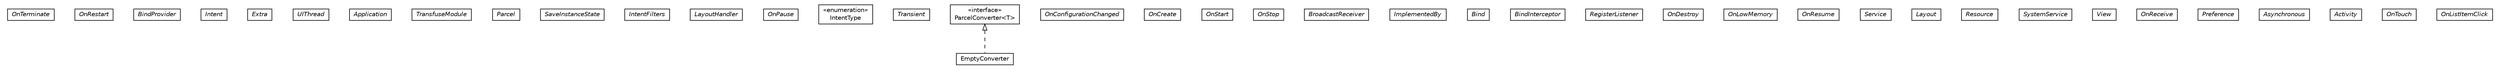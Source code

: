 #!/usr/local/bin/dot
#
# Class diagram 
# Generated by UMLGraph version 5.1 (http://www.umlgraph.org/)
#

digraph G {
	edge [fontname="Helvetica",fontsize=10,labelfontname="Helvetica",labelfontsize=10];
	node [fontname="Helvetica",fontsize=10,shape=plaintext];
	nodesep=0.25;
	ranksep=0.5;
	// org.androidtransfuse.annotations.OnTerminate
	c58 [label=<<table title="org.androidtransfuse.annotations.OnTerminate" border="0" cellborder="1" cellspacing="0" cellpadding="2" port="p" href="./OnTerminate.html">
		<tr><td><table border="0" cellspacing="0" cellpadding="1">
<tr><td align="center" balign="center"><font face="Helvetica-Oblique"> OnTerminate </font></td></tr>
		</table></td></tr>
		</table>>, fontname="Helvetica", fontcolor="black", fontsize=10.0];
	// org.androidtransfuse.annotations.OnRestart
	c59 [label=<<table title="org.androidtransfuse.annotations.OnRestart" border="0" cellborder="1" cellspacing="0" cellpadding="2" port="p" href="./OnRestart.html">
		<tr><td><table border="0" cellspacing="0" cellpadding="1">
<tr><td align="center" balign="center"><font face="Helvetica-Oblique"> OnRestart </font></td></tr>
		</table></td></tr>
		</table>>, fontname="Helvetica", fontcolor="black", fontsize=10.0];
	// org.androidtransfuse.annotations.BindProvider
	c60 [label=<<table title="org.androidtransfuse.annotations.BindProvider" border="0" cellborder="1" cellspacing="0" cellpadding="2" port="p" href="./BindProvider.html">
		<tr><td><table border="0" cellspacing="0" cellpadding="1">
<tr><td align="center" balign="center"><font face="Helvetica-Oblique"> BindProvider </font></td></tr>
		</table></td></tr>
		</table>>, fontname="Helvetica", fontcolor="black", fontsize=10.0];
	// org.androidtransfuse.annotations.Intent
	c61 [label=<<table title="org.androidtransfuse.annotations.Intent" border="0" cellborder="1" cellspacing="0" cellpadding="2" port="p" href="./Intent.html">
		<tr><td><table border="0" cellspacing="0" cellpadding="1">
<tr><td align="center" balign="center"><font face="Helvetica-Oblique"> Intent </font></td></tr>
		</table></td></tr>
		</table>>, fontname="Helvetica", fontcolor="black", fontsize=10.0];
	// org.androidtransfuse.annotations.Extra
	c62 [label=<<table title="org.androidtransfuse.annotations.Extra" border="0" cellborder="1" cellspacing="0" cellpadding="2" port="p" href="./Extra.html">
		<tr><td><table border="0" cellspacing="0" cellpadding="1">
<tr><td align="center" balign="center"><font face="Helvetica-Oblique"> Extra </font></td></tr>
		</table></td></tr>
		</table>>, fontname="Helvetica", fontcolor="black", fontsize=10.0];
	// org.androidtransfuse.annotations.UIThread
	c63 [label=<<table title="org.androidtransfuse.annotations.UIThread" border="0" cellborder="1" cellspacing="0" cellpadding="2" port="p" href="./UIThread.html">
		<tr><td><table border="0" cellspacing="0" cellpadding="1">
<tr><td align="center" balign="center"><font face="Helvetica-Oblique"> UIThread </font></td></tr>
		</table></td></tr>
		</table>>, fontname="Helvetica", fontcolor="black", fontsize=10.0];
	// org.androidtransfuse.annotations.Application
	c64 [label=<<table title="org.androidtransfuse.annotations.Application" border="0" cellborder="1" cellspacing="0" cellpadding="2" port="p" href="./Application.html">
		<tr><td><table border="0" cellspacing="0" cellpadding="1">
<tr><td align="center" balign="center"><font face="Helvetica-Oblique"> Application </font></td></tr>
		</table></td></tr>
		</table>>, fontname="Helvetica", fontcolor="black", fontsize=10.0];
	// org.androidtransfuse.annotations.TransfuseModule
	c65 [label=<<table title="org.androidtransfuse.annotations.TransfuseModule" border="0" cellborder="1" cellspacing="0" cellpadding="2" port="p" href="./TransfuseModule.html">
		<tr><td><table border="0" cellspacing="0" cellpadding="1">
<tr><td align="center" balign="center"><font face="Helvetica-Oblique"> TransfuseModule </font></td></tr>
		</table></td></tr>
		</table>>, fontname="Helvetica", fontcolor="black", fontsize=10.0];
	// org.androidtransfuse.annotations.Parcel
	c66 [label=<<table title="org.androidtransfuse.annotations.Parcel" border="0" cellborder="1" cellspacing="0" cellpadding="2" port="p" href="./Parcel.html">
		<tr><td><table border="0" cellspacing="0" cellpadding="1">
<tr><td align="center" balign="center"><font face="Helvetica-Oblique"> Parcel </font></td></tr>
		</table></td></tr>
		</table>>, fontname="Helvetica", fontcolor="black", fontsize=10.0];
	// org.androidtransfuse.annotations.SaveInstanceState
	c67 [label=<<table title="org.androidtransfuse.annotations.SaveInstanceState" border="0" cellborder="1" cellspacing="0" cellpadding="2" port="p" href="./SaveInstanceState.html">
		<tr><td><table border="0" cellspacing="0" cellpadding="1">
<tr><td align="center" balign="center"><font face="Helvetica-Oblique"> SaveInstanceState </font></td></tr>
		</table></td></tr>
		</table>>, fontname="Helvetica", fontcolor="black", fontsize=10.0];
	// org.androidtransfuse.annotations.IntentFilters
	c68 [label=<<table title="org.androidtransfuse.annotations.IntentFilters" border="0" cellborder="1" cellspacing="0" cellpadding="2" port="p" href="./IntentFilters.html">
		<tr><td><table border="0" cellspacing="0" cellpadding="1">
<tr><td align="center" balign="center"><font face="Helvetica-Oblique"> IntentFilters </font></td></tr>
		</table></td></tr>
		</table>>, fontname="Helvetica", fontcolor="black", fontsize=10.0];
	// org.androidtransfuse.annotations.LayoutHandler
	c69 [label=<<table title="org.androidtransfuse.annotations.LayoutHandler" border="0" cellborder="1" cellspacing="0" cellpadding="2" port="p" href="./LayoutHandler.html">
		<tr><td><table border="0" cellspacing="0" cellpadding="1">
<tr><td align="center" balign="center"><font face="Helvetica-Oblique"> LayoutHandler </font></td></tr>
		</table></td></tr>
		</table>>, fontname="Helvetica", fontcolor="black", fontsize=10.0];
	// org.androidtransfuse.annotations.OnPause
	c70 [label=<<table title="org.androidtransfuse.annotations.OnPause" border="0" cellborder="1" cellspacing="0" cellpadding="2" port="p" href="./OnPause.html">
		<tr><td><table border="0" cellspacing="0" cellpadding="1">
<tr><td align="center" balign="center"><font face="Helvetica-Oblique"> OnPause </font></td></tr>
		</table></td></tr>
		</table>>, fontname="Helvetica", fontcolor="black", fontsize=10.0];
	// org.androidtransfuse.annotations.IntentType
	c71 [label=<<table title="org.androidtransfuse.annotations.IntentType" border="0" cellborder="1" cellspacing="0" cellpadding="2" port="p" href="./IntentType.html">
		<tr><td><table border="0" cellspacing="0" cellpadding="1">
<tr><td align="center" balign="center"> &#171;enumeration&#187; </td></tr>
<tr><td align="center" balign="center"> IntentType </td></tr>
		</table></td></tr>
		</table>>, fontname="Helvetica", fontcolor="black", fontsize=10.0];
	// org.androidtransfuse.annotations.Transient
	c72 [label=<<table title="org.androidtransfuse.annotations.Transient" border="0" cellborder="1" cellspacing="0" cellpadding="2" port="p" href="./Transient.html">
		<tr><td><table border="0" cellspacing="0" cellpadding="1">
<tr><td align="center" balign="center"><font face="Helvetica-Oblique"> Transient </font></td></tr>
		</table></td></tr>
		</table>>, fontname="Helvetica", fontcolor="black", fontsize=10.0];
	// org.androidtransfuse.annotations.ParcelConverter<T>
	c73 [label=<<table title="org.androidtransfuse.annotations.ParcelConverter" border="0" cellborder="1" cellspacing="0" cellpadding="2" port="p" href="./ParcelConverter.html">
		<tr><td><table border="0" cellspacing="0" cellpadding="1">
<tr><td align="center" balign="center"> &#171;interface&#187; </td></tr>
<tr><td align="center" balign="center"> ParcelConverter&lt;T&gt; </td></tr>
		</table></td></tr>
		</table>>, fontname="Helvetica", fontcolor="black", fontsize=10.0];
	// org.androidtransfuse.annotations.ParcelConverter.EmptyConverter
	c74 [label=<<table title="org.androidtransfuse.annotations.ParcelConverter.EmptyConverter" border="0" cellborder="1" cellspacing="0" cellpadding="2" port="p" href="./ParcelConverter.EmptyConverter.html">
		<tr><td><table border="0" cellspacing="0" cellpadding="1">
<tr><td align="center" balign="center"> EmptyConverter </td></tr>
		</table></td></tr>
		</table>>, fontname="Helvetica", fontcolor="black", fontsize=10.0];
	// org.androidtransfuse.annotations.OnConfigurationChanged
	c75 [label=<<table title="org.androidtransfuse.annotations.OnConfigurationChanged" border="0" cellborder="1" cellspacing="0" cellpadding="2" port="p" href="./OnConfigurationChanged.html">
		<tr><td><table border="0" cellspacing="0" cellpadding="1">
<tr><td align="center" balign="center"><font face="Helvetica-Oblique"> OnConfigurationChanged </font></td></tr>
		</table></td></tr>
		</table>>, fontname="Helvetica", fontcolor="black", fontsize=10.0];
	// org.androidtransfuse.annotations.OnCreate
	c76 [label=<<table title="org.androidtransfuse.annotations.OnCreate" border="0" cellborder="1" cellspacing="0" cellpadding="2" port="p" href="./OnCreate.html">
		<tr><td><table border="0" cellspacing="0" cellpadding="1">
<tr><td align="center" balign="center"><font face="Helvetica-Oblique"> OnCreate </font></td></tr>
		</table></td></tr>
		</table>>, fontname="Helvetica", fontcolor="black", fontsize=10.0];
	// org.androidtransfuse.annotations.OnStart
	c77 [label=<<table title="org.androidtransfuse.annotations.OnStart" border="0" cellborder="1" cellspacing="0" cellpadding="2" port="p" href="./OnStart.html">
		<tr><td><table border="0" cellspacing="0" cellpadding="1">
<tr><td align="center" balign="center"><font face="Helvetica-Oblique"> OnStart </font></td></tr>
		</table></td></tr>
		</table>>, fontname="Helvetica", fontcolor="black", fontsize=10.0];
	// org.androidtransfuse.annotations.OnStop
	c78 [label=<<table title="org.androidtransfuse.annotations.OnStop" border="0" cellborder="1" cellspacing="0" cellpadding="2" port="p" href="./OnStop.html">
		<tr><td><table border="0" cellspacing="0" cellpadding="1">
<tr><td align="center" balign="center"><font face="Helvetica-Oblique"> OnStop </font></td></tr>
		</table></td></tr>
		</table>>, fontname="Helvetica", fontcolor="black", fontsize=10.0];
	// org.androidtransfuse.annotations.BroadcastReceiver
	c79 [label=<<table title="org.androidtransfuse.annotations.BroadcastReceiver" border="0" cellborder="1" cellspacing="0" cellpadding="2" port="p" href="./BroadcastReceiver.html">
		<tr><td><table border="0" cellspacing="0" cellpadding="1">
<tr><td align="center" balign="center"><font face="Helvetica-Oblique"> BroadcastReceiver </font></td></tr>
		</table></td></tr>
		</table>>, fontname="Helvetica", fontcolor="black", fontsize=10.0];
	// org.androidtransfuse.annotations.ImplementedBy
	c80 [label=<<table title="org.androidtransfuse.annotations.ImplementedBy" border="0" cellborder="1" cellspacing="0" cellpadding="2" port="p" href="./ImplementedBy.html">
		<tr><td><table border="0" cellspacing="0" cellpadding="1">
<tr><td align="center" balign="center"><font face="Helvetica-Oblique"> ImplementedBy </font></td></tr>
		</table></td></tr>
		</table>>, fontname="Helvetica", fontcolor="black", fontsize=10.0];
	// org.androidtransfuse.annotations.Bind
	c81 [label=<<table title="org.androidtransfuse.annotations.Bind" border="0" cellborder="1" cellspacing="0" cellpadding="2" port="p" href="./Bind.html">
		<tr><td><table border="0" cellspacing="0" cellpadding="1">
<tr><td align="center" balign="center"><font face="Helvetica-Oblique"> Bind </font></td></tr>
		</table></td></tr>
		</table>>, fontname="Helvetica", fontcolor="black", fontsize=10.0];
	// org.androidtransfuse.annotations.BindInterceptor
	c82 [label=<<table title="org.androidtransfuse.annotations.BindInterceptor" border="0" cellborder="1" cellspacing="0" cellpadding="2" port="p" href="./BindInterceptor.html">
		<tr><td><table border="0" cellspacing="0" cellpadding="1">
<tr><td align="center" balign="center"><font face="Helvetica-Oblique"> BindInterceptor </font></td></tr>
		</table></td></tr>
		</table>>, fontname="Helvetica", fontcolor="black", fontsize=10.0];
	// org.androidtransfuse.annotations.RegisterListener
	c83 [label=<<table title="org.androidtransfuse.annotations.RegisterListener" border="0" cellborder="1" cellspacing="0" cellpadding="2" port="p" href="./RegisterListener.html">
		<tr><td><table border="0" cellspacing="0" cellpadding="1">
<tr><td align="center" balign="center"><font face="Helvetica-Oblique"> RegisterListener </font></td></tr>
		</table></td></tr>
		</table>>, fontname="Helvetica", fontcolor="black", fontsize=10.0];
	// org.androidtransfuse.annotations.OnDestroy
	c84 [label=<<table title="org.androidtransfuse.annotations.OnDestroy" border="0" cellborder="1" cellspacing="0" cellpadding="2" port="p" href="./OnDestroy.html">
		<tr><td><table border="0" cellspacing="0" cellpadding="1">
<tr><td align="center" balign="center"><font face="Helvetica-Oblique"> OnDestroy </font></td></tr>
		</table></td></tr>
		</table>>, fontname="Helvetica", fontcolor="black", fontsize=10.0];
	// org.androidtransfuse.annotations.OnLowMemory
	c85 [label=<<table title="org.androidtransfuse.annotations.OnLowMemory" border="0" cellborder="1" cellspacing="0" cellpadding="2" port="p" href="./OnLowMemory.html">
		<tr><td><table border="0" cellspacing="0" cellpadding="1">
<tr><td align="center" balign="center"><font face="Helvetica-Oblique"> OnLowMemory </font></td></tr>
		</table></td></tr>
		</table>>, fontname="Helvetica", fontcolor="black", fontsize=10.0];
	// org.androidtransfuse.annotations.OnResume
	c86 [label=<<table title="org.androidtransfuse.annotations.OnResume" border="0" cellborder="1" cellspacing="0" cellpadding="2" port="p" href="./OnResume.html">
		<tr><td><table border="0" cellspacing="0" cellpadding="1">
<tr><td align="center" balign="center"><font face="Helvetica-Oblique"> OnResume </font></td></tr>
		</table></td></tr>
		</table>>, fontname="Helvetica", fontcolor="black", fontsize=10.0];
	// org.androidtransfuse.annotations.Service
	c87 [label=<<table title="org.androidtransfuse.annotations.Service" border="0" cellborder="1" cellspacing="0" cellpadding="2" port="p" href="./Service.html">
		<tr><td><table border="0" cellspacing="0" cellpadding="1">
<tr><td align="center" balign="center"><font face="Helvetica-Oblique"> Service </font></td></tr>
		</table></td></tr>
		</table>>, fontname="Helvetica", fontcolor="black", fontsize=10.0];
	// org.androidtransfuse.annotations.Layout
	c88 [label=<<table title="org.androidtransfuse.annotations.Layout" border="0" cellborder="1" cellspacing="0" cellpadding="2" port="p" href="./Layout.html">
		<tr><td><table border="0" cellspacing="0" cellpadding="1">
<tr><td align="center" balign="center"><font face="Helvetica-Oblique"> Layout </font></td></tr>
		</table></td></tr>
		</table>>, fontname="Helvetica", fontcolor="black", fontsize=10.0];
	// org.androidtransfuse.annotations.Resource
	c89 [label=<<table title="org.androidtransfuse.annotations.Resource" border="0" cellborder="1" cellspacing="0" cellpadding="2" port="p" href="./Resource.html">
		<tr><td><table border="0" cellspacing="0" cellpadding="1">
<tr><td align="center" balign="center"><font face="Helvetica-Oblique"> Resource </font></td></tr>
		</table></td></tr>
		</table>>, fontname="Helvetica", fontcolor="black", fontsize=10.0];
	// org.androidtransfuse.annotations.SystemService
	c90 [label=<<table title="org.androidtransfuse.annotations.SystemService" border="0" cellborder="1" cellspacing="0" cellpadding="2" port="p" href="./SystemService.html">
		<tr><td><table border="0" cellspacing="0" cellpadding="1">
<tr><td align="center" balign="center"><font face="Helvetica-Oblique"> SystemService </font></td></tr>
		</table></td></tr>
		</table>>, fontname="Helvetica", fontcolor="black", fontsize=10.0];
	// org.androidtransfuse.annotations.View
	c91 [label=<<table title="org.androidtransfuse.annotations.View" border="0" cellborder="1" cellspacing="0" cellpadding="2" port="p" href="./View.html">
		<tr><td><table border="0" cellspacing="0" cellpadding="1">
<tr><td align="center" balign="center"><font face="Helvetica-Oblique"> View </font></td></tr>
		</table></td></tr>
		</table>>, fontname="Helvetica", fontcolor="black", fontsize=10.0];
	// org.androidtransfuse.annotations.OnReceive
	c92 [label=<<table title="org.androidtransfuse.annotations.OnReceive" border="0" cellborder="1" cellspacing="0" cellpadding="2" port="p" href="./OnReceive.html">
		<tr><td><table border="0" cellspacing="0" cellpadding="1">
<tr><td align="center" balign="center"><font face="Helvetica-Oblique"> OnReceive </font></td></tr>
		</table></td></tr>
		</table>>, fontname="Helvetica", fontcolor="black", fontsize=10.0];
	// org.androidtransfuse.annotations.Preference
	c93 [label=<<table title="org.androidtransfuse.annotations.Preference" border="0" cellborder="1" cellspacing="0" cellpadding="2" port="p" href="./Preference.html">
		<tr><td><table border="0" cellspacing="0" cellpadding="1">
<tr><td align="center" balign="center"><font face="Helvetica-Oblique"> Preference </font></td></tr>
		</table></td></tr>
		</table>>, fontname="Helvetica", fontcolor="black", fontsize=10.0];
	// org.androidtransfuse.annotations.Asynchronous
	c94 [label=<<table title="org.androidtransfuse.annotations.Asynchronous" border="0" cellborder="1" cellspacing="0" cellpadding="2" port="p" href="./Asynchronous.html">
		<tr><td><table border="0" cellspacing="0" cellpadding="1">
<tr><td align="center" balign="center"><font face="Helvetica-Oblique"> Asynchronous </font></td></tr>
		</table></td></tr>
		</table>>, fontname="Helvetica", fontcolor="black", fontsize=10.0];
	// org.androidtransfuse.annotations.Activity
	c95 [label=<<table title="org.androidtransfuse.annotations.Activity" border="0" cellborder="1" cellspacing="0" cellpadding="2" port="p" href="./Activity.html">
		<tr><td><table border="0" cellspacing="0" cellpadding="1">
<tr><td align="center" balign="center"><font face="Helvetica-Oblique"> Activity </font></td></tr>
		</table></td></tr>
		</table>>, fontname="Helvetica", fontcolor="black", fontsize=10.0];
	// org.androidtransfuse.annotations.OnTouch
	c96 [label=<<table title="org.androidtransfuse.annotations.OnTouch" border="0" cellborder="1" cellspacing="0" cellpadding="2" port="p" href="./OnTouch.html">
		<tr><td><table border="0" cellspacing="0" cellpadding="1">
<tr><td align="center" balign="center"><font face="Helvetica-Oblique"> OnTouch </font></td></tr>
		</table></td></tr>
		</table>>, fontname="Helvetica", fontcolor="black", fontsize=10.0];
	// org.androidtransfuse.annotations.OnListItemClick
	c97 [label=<<table title="org.androidtransfuse.annotations.OnListItemClick" border="0" cellborder="1" cellspacing="0" cellpadding="2" port="p" href="./OnListItemClick.html">
		<tr><td><table border="0" cellspacing="0" cellpadding="1">
<tr><td align="center" balign="center"><font face="Helvetica-Oblique"> OnListItemClick </font></td></tr>
		</table></td></tr>
		</table>>, fontname="Helvetica", fontcolor="black", fontsize=10.0];
	//org.androidtransfuse.annotations.ParcelConverter.EmptyConverter implements org.androidtransfuse.annotations.ParcelConverter<T>
	c73:p -> c74:p [dir=back,arrowtail=empty,style=dashed];
}

